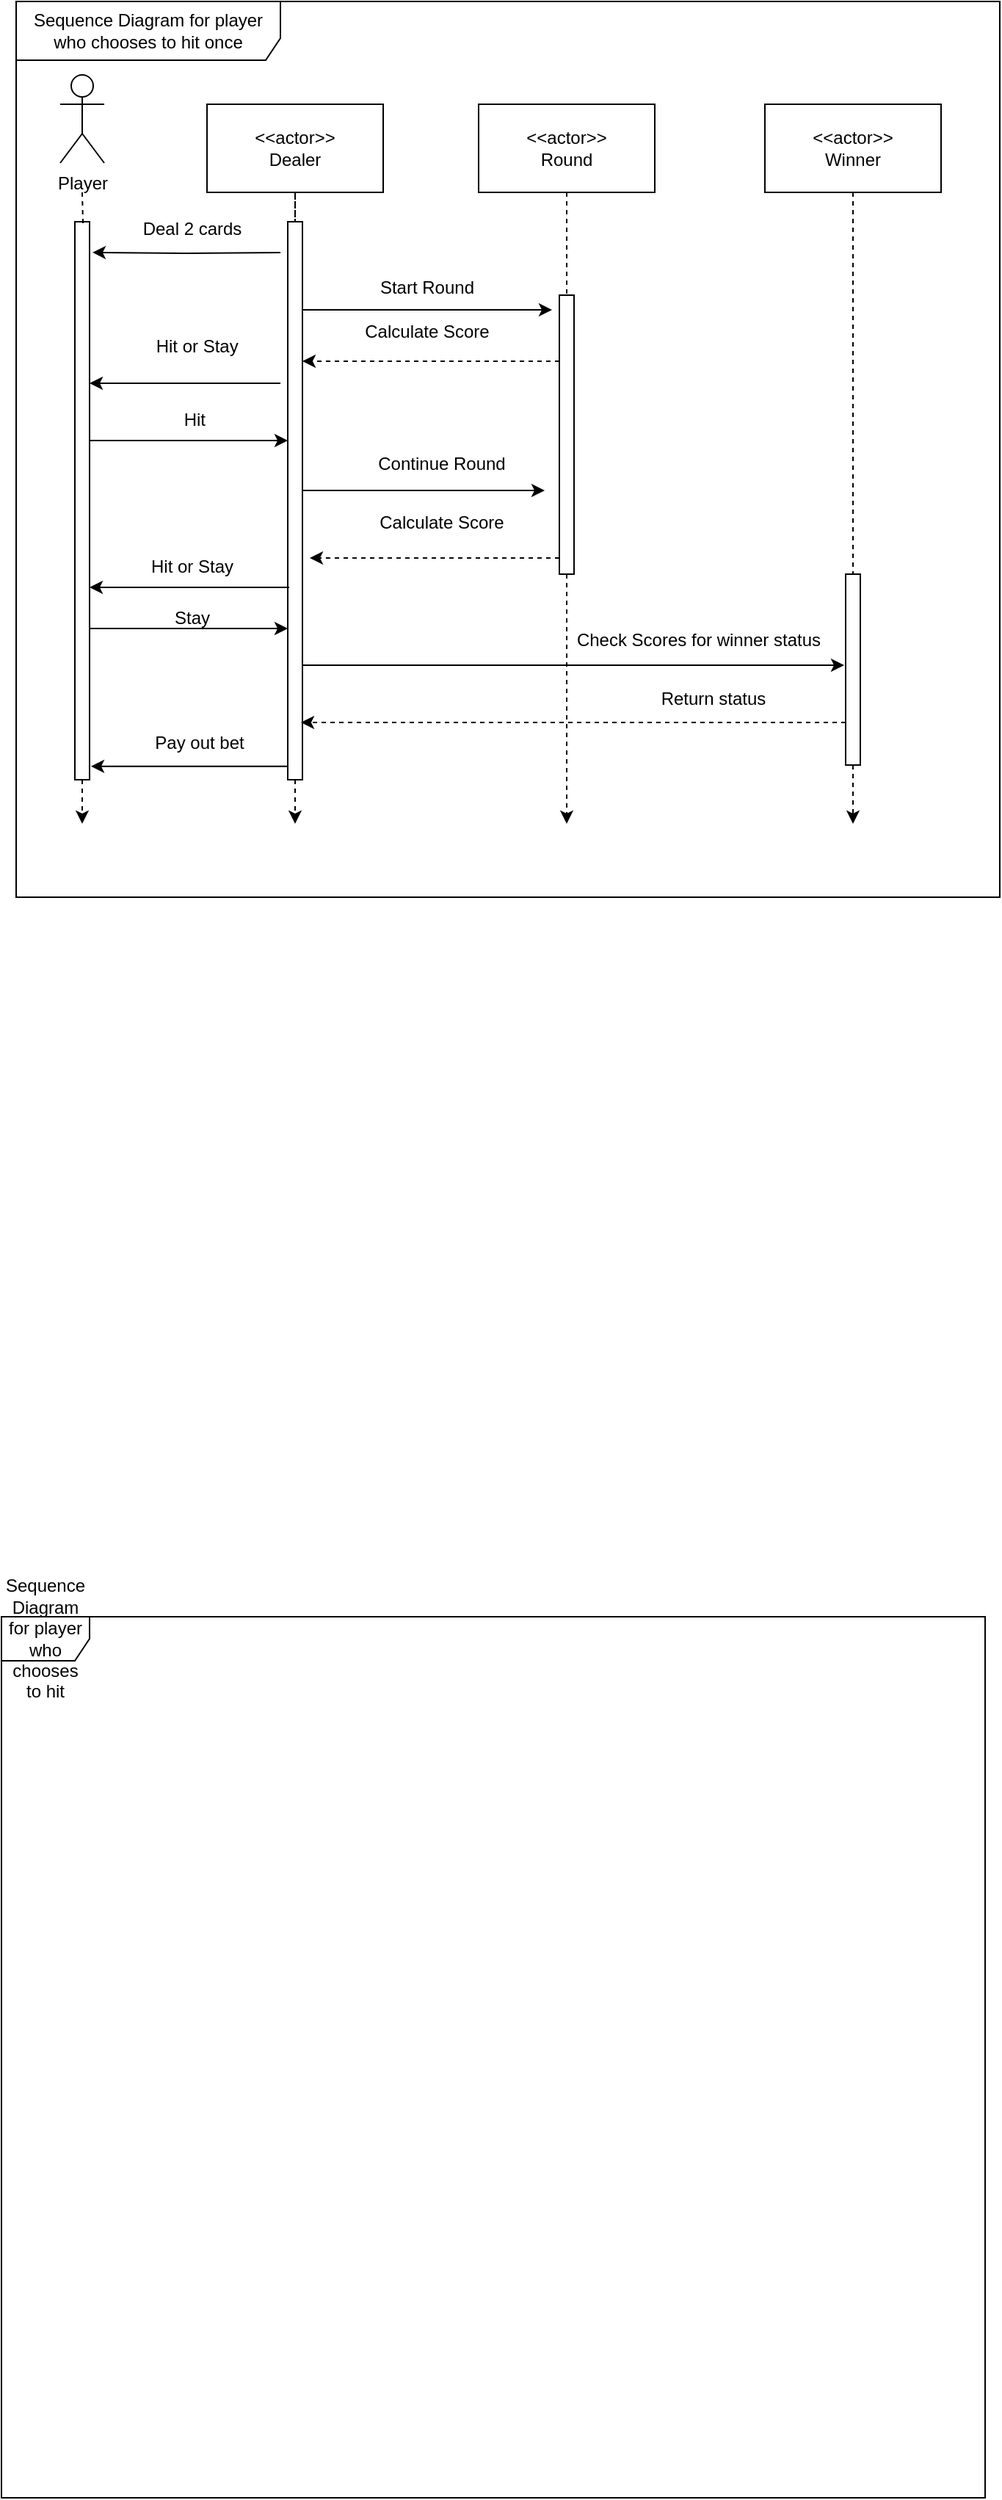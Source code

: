 <mxfile version="15.8.7" type="device"><diagram id="bURYIcMINTLYaPeF7UjU" name="Page-1"><mxGraphModel dx="1129" dy="852" grid="1" gridSize="10" guides="1" tooltips="1" connect="1" arrows="1" fold="1" page="1" pageScale="1" pageWidth="850" pageHeight="1100" math="0" shadow="0"><root><mxCell id="0"/><mxCell id="1" parent="0"/><mxCell id="k44Nwdz3pca7B_c4u2rX-49" style="edgeStyle=orthogonalEdgeStyle;rounded=0;orthogonalLoop=1;jettySize=auto;html=1;startArrow=none;startFill=0;endArrow=classic;endFill=1;dashed=1;" edge="1" parent="1" source="k44Nwdz3pca7B_c4u2rX-53"><mxGeometry relative="1" as="geometry"><mxPoint x="95" y="560" as="targetPoint"/><mxPoint x="95" y="130" as="sourcePoint"/></mxGeometry></mxCell><mxCell id="k44Nwdz3pca7B_c4u2rX-1" value="Player" style="shape=umlActor;verticalLabelPosition=bottom;verticalAlign=top;html=1;outlineConnect=0;" vertex="1" parent="1"><mxGeometry x="80" y="50" width="30" height="60" as="geometry"/></mxCell><mxCell id="k44Nwdz3pca7B_c4u2rX-48" style="edgeStyle=orthogonalEdgeStyle;rounded=0;orthogonalLoop=1;jettySize=auto;html=1;startArrow=none;startFill=0;endArrow=classic;endFill=1;dashed=1;" edge="1" parent="1" source="k44Nwdz3pca7B_c4u2rX-50"><mxGeometry relative="1" as="geometry"><mxPoint x="240" y="560" as="targetPoint"/></mxGeometry></mxCell><mxCell id="k44Nwdz3pca7B_c4u2rX-4" value="&amp;lt;&amp;lt;actor&amp;gt;&amp;gt;&lt;br&gt;Dealer" style="rounded=0;whiteSpace=wrap;html=1;" vertex="1" parent="1"><mxGeometry x="180" y="70" width="120" height="60" as="geometry"/></mxCell><mxCell id="k44Nwdz3pca7B_c4u2rX-39" style="edgeStyle=orthogonalEdgeStyle;rounded=0;orthogonalLoop=1;jettySize=auto;html=1;startArrow=none;startFill=0;endArrow=classic;endFill=1;dashed=1;" edge="1" parent="1" source="k44Nwdz3pca7B_c4u2rX-60"><mxGeometry relative="1" as="geometry"><mxPoint x="425" y="560" as="targetPoint"/></mxGeometry></mxCell><mxCell id="k44Nwdz3pca7B_c4u2rX-38" value="&amp;lt;&amp;lt;actor&amp;gt;&amp;gt;&lt;br&gt;Round" style="rounded=0;whiteSpace=wrap;html=1;" vertex="1" parent="1"><mxGeometry x="365" y="70" width="120" height="60" as="geometry"/></mxCell><mxCell id="k44Nwdz3pca7B_c4u2rX-55" style="edgeStyle=orthogonalEdgeStyle;rounded=0;orthogonalLoop=1;jettySize=auto;html=1;entryX=1.2;entryY=0.055;entryDx=0;entryDy=0;startArrow=none;startFill=0;endArrow=classic;endFill=1;entryPerimeter=0;" edge="1" parent="1" target="k44Nwdz3pca7B_c4u2rX-53"><mxGeometry relative="1" as="geometry"><mxPoint x="230" y="171" as="sourcePoint"/><Array as="points"/></mxGeometry></mxCell><mxCell id="k44Nwdz3pca7B_c4u2rX-73" style="edgeStyle=orthogonalEdgeStyle;rounded=0;orthogonalLoop=1;jettySize=auto;html=1;entryX=0.9;entryY=0.392;entryDx=0;entryDy=0;entryPerimeter=0;startArrow=classic;startFill=1;endArrow=none;endFill=0;" edge="1" parent="1" source="k44Nwdz3pca7B_c4u2rX-50" target="k44Nwdz3pca7B_c4u2rX-53"><mxGeometry relative="1" as="geometry"><Array as="points"><mxPoint x="210" y="299"/><mxPoint x="210" y="299"/></Array></mxGeometry></mxCell><mxCell id="k44Nwdz3pca7B_c4u2rX-80" style="edgeStyle=orthogonalEdgeStyle;rounded=0;orthogonalLoop=1;jettySize=auto;html=1;startArrow=none;startFill=0;endArrow=classic;endFill=1;" edge="1" parent="1" source="k44Nwdz3pca7B_c4u2rX-50"><mxGeometry relative="1" as="geometry"><mxPoint x="415" y="210" as="targetPoint"/><Array as="points"><mxPoint x="415" y="210"/></Array></mxGeometry></mxCell><mxCell id="k44Nwdz3pca7B_c4u2rX-88" style="edgeStyle=orthogonalEdgeStyle;rounded=0;orthogonalLoop=1;jettySize=auto;html=1;startArrow=none;startFill=0;endArrow=classic;endFill=1;" edge="1" parent="1" source="k44Nwdz3pca7B_c4u2rX-50"><mxGeometry relative="1" as="geometry"><mxPoint x="410" y="333" as="targetPoint"/><Array as="points"><mxPoint x="240" y="333"/><mxPoint x="240" y="333"/></Array></mxGeometry></mxCell><mxCell id="k44Nwdz3pca7B_c4u2rX-98" style="edgeStyle=orthogonalEdgeStyle;rounded=0;orthogonalLoop=1;jettySize=auto;html=1;startArrow=none;startFill=0;endArrow=classic;endFill=1;" edge="1" parent="1" source="k44Nwdz3pca7B_c4u2rX-50"><mxGeometry relative="1" as="geometry"><mxPoint x="614" y="452" as="targetPoint"/><Array as="points"><mxPoint x="310" y="452"/><mxPoint x="310" y="452"/></Array></mxGeometry></mxCell><mxCell id="k44Nwdz3pca7B_c4u2rX-103" style="edgeStyle=orthogonalEdgeStyle;rounded=0;orthogonalLoop=1;jettySize=auto;html=1;startArrow=none;startFill=0;endArrow=classic;endFill=1;entryX=1.1;entryY=0.976;entryDx=0;entryDy=0;entryPerimeter=0;" edge="1" parent="1" source="k44Nwdz3pca7B_c4u2rX-50" target="k44Nwdz3pca7B_c4u2rX-53"><mxGeometry relative="1" as="geometry"><mxPoint x="95" y="520" as="targetPoint"/><Array as="points"><mxPoint x="200" y="520"/></Array></mxGeometry></mxCell><mxCell id="k44Nwdz3pca7B_c4u2rX-50" value="" style="rounded=0;whiteSpace=wrap;html=1;" vertex="1" parent="1"><mxGeometry x="235" y="150" width="10" height="380" as="geometry"/></mxCell><mxCell id="k44Nwdz3pca7B_c4u2rX-51" value="" style="edgeStyle=orthogonalEdgeStyle;rounded=0;orthogonalLoop=1;jettySize=auto;html=1;startArrow=none;startFill=0;endArrow=none;endFill=1;dashed=1;" edge="1" parent="1" source="k44Nwdz3pca7B_c4u2rX-4" target="k44Nwdz3pca7B_c4u2rX-50"><mxGeometry relative="1" as="geometry"><mxPoint x="240" y="560" as="targetPoint"/><mxPoint x="240" y="130" as="sourcePoint"/></mxGeometry></mxCell><mxCell id="k44Nwdz3pca7B_c4u2rX-66" style="edgeStyle=orthogonalEdgeStyle;rounded=0;orthogonalLoop=1;jettySize=auto;html=1;startArrow=classic;startFill=1;endArrow=none;endFill=0;" edge="1" parent="1" source="k44Nwdz3pca7B_c4u2rX-53"><mxGeometry relative="1" as="geometry"><mxPoint x="230" y="260" as="targetPoint"/><Array as="points"><mxPoint x="130" y="260"/><mxPoint x="130" y="260"/></Array></mxGeometry></mxCell><mxCell id="k44Nwdz3pca7B_c4u2rX-78" style="edgeStyle=orthogonalEdgeStyle;rounded=0;orthogonalLoop=1;jettySize=auto;html=1;startArrow=classic;startFill=1;endArrow=none;endFill=0;" edge="1" parent="1" source="k44Nwdz3pca7B_c4u2rX-53"><mxGeometry relative="1" as="geometry"><mxPoint x="236" y="399" as="targetPoint"/><Array as="points"><mxPoint x="130" y="399"/><mxPoint x="130" y="399"/></Array></mxGeometry></mxCell><mxCell id="k44Nwdz3pca7B_c4u2rX-93" style="edgeStyle=orthogonalEdgeStyle;rounded=0;orthogonalLoop=1;jettySize=auto;html=1;startArrow=none;startFill=0;endArrow=classic;endFill=1;exitX=0.9;exitY=0.729;exitDx=0;exitDy=0;exitPerimeter=0;" edge="1" parent="1" source="k44Nwdz3pca7B_c4u2rX-53"><mxGeometry relative="1" as="geometry"><mxPoint x="235" y="427" as="targetPoint"/><Array as="points"><mxPoint x="235" y="427"/></Array></mxGeometry></mxCell><mxCell id="k44Nwdz3pca7B_c4u2rX-53" value="" style="rounded=0;whiteSpace=wrap;html=1;" vertex="1" parent="1"><mxGeometry x="90" y="150" width="10" height="380" as="geometry"/></mxCell><mxCell id="k44Nwdz3pca7B_c4u2rX-54" value="" style="edgeStyle=orthogonalEdgeStyle;rounded=0;orthogonalLoop=1;jettySize=auto;html=1;startArrow=none;startFill=0;endArrow=none;endFill=1;dashed=1;" edge="1" parent="1" target="k44Nwdz3pca7B_c4u2rX-53"><mxGeometry relative="1" as="geometry"><mxPoint x="95" y="560" as="targetPoint"/><mxPoint x="95" y="130" as="sourcePoint"/></mxGeometry></mxCell><mxCell id="k44Nwdz3pca7B_c4u2rX-56" value="Deal 2 cards" style="text;html=1;strokeColor=none;fillColor=none;align=center;verticalAlign=middle;whiteSpace=wrap;rounded=0;" vertex="1" parent="1"><mxGeometry x="110" y="140" width="120" height="30" as="geometry"/></mxCell><mxCell id="k44Nwdz3pca7B_c4u2rX-58" value="Calculate Score" style="text;html=1;strokeColor=none;fillColor=none;align=center;verticalAlign=middle;whiteSpace=wrap;rounded=0;" vertex="1" parent="1"><mxGeometry x="270" y="210" width="120" height="30" as="geometry"/></mxCell><mxCell id="k44Nwdz3pca7B_c4u2rX-92" style="edgeStyle=orthogonalEdgeStyle;rounded=0;orthogonalLoop=1;jettySize=auto;html=1;startArrow=none;startFill=0;endArrow=classic;endFill=1;dashed=1;" edge="1" parent="1" source="k44Nwdz3pca7B_c4u2rX-60"><mxGeometry relative="1" as="geometry"><mxPoint x="250" y="379" as="targetPoint"/><Array as="points"><mxPoint x="380" y="379"/><mxPoint x="380" y="379"/></Array></mxGeometry></mxCell><mxCell id="k44Nwdz3pca7B_c4u2rX-108" style="edgeStyle=orthogonalEdgeStyle;rounded=0;orthogonalLoop=1;jettySize=auto;html=1;entryX=1;entryY=0.25;entryDx=0;entryDy=0;startArrow=none;startFill=0;endArrow=classic;endFill=1;dashed=1;" edge="1" parent="1" source="k44Nwdz3pca7B_c4u2rX-60" target="k44Nwdz3pca7B_c4u2rX-50"><mxGeometry relative="1" as="geometry"><Array as="points"><mxPoint x="410" y="245"/><mxPoint x="410" y="245"/></Array></mxGeometry></mxCell><mxCell id="k44Nwdz3pca7B_c4u2rX-60" value="" style="rounded=0;whiteSpace=wrap;html=1;" vertex="1" parent="1"><mxGeometry x="420" y="200" width="10" height="190" as="geometry"/></mxCell><mxCell id="k44Nwdz3pca7B_c4u2rX-61" value="" style="edgeStyle=orthogonalEdgeStyle;rounded=0;orthogonalLoop=1;jettySize=auto;html=1;startArrow=none;startFill=0;endArrow=none;endFill=1;dashed=1;" edge="1" parent="1" source="k44Nwdz3pca7B_c4u2rX-38" target="k44Nwdz3pca7B_c4u2rX-60"><mxGeometry relative="1" as="geometry"><mxPoint x="425" y="560" as="targetPoint"/><mxPoint x="425" y="130" as="sourcePoint"/></mxGeometry></mxCell><mxCell id="k44Nwdz3pca7B_c4u2rX-64" value="Start Round" style="text;html=1;strokeColor=none;fillColor=none;align=center;verticalAlign=middle;whiteSpace=wrap;rounded=0;" vertex="1" parent="1"><mxGeometry x="270" y="180" width="120" height="30" as="geometry"/></mxCell><mxCell id="k44Nwdz3pca7B_c4u2rX-67" value="Hit or Stay&amp;nbsp;" style="text;html=1;strokeColor=none;fillColor=none;align=center;verticalAlign=middle;whiteSpace=wrap;rounded=0;" vertex="1" parent="1"><mxGeometry x="115" y="220" width="120" height="30" as="geometry"/></mxCell><mxCell id="k44Nwdz3pca7B_c4u2rX-77" value="Continue Round" style="text;html=1;strokeColor=none;fillColor=none;align=center;verticalAlign=middle;whiteSpace=wrap;rounded=0;" vertex="1" parent="1"><mxGeometry x="280" y="300" width="120" height="30" as="geometry"/></mxCell><mxCell id="k44Nwdz3pca7B_c4u2rX-79" value="Hit or Stay" style="text;html=1;strokeColor=none;fillColor=none;align=center;verticalAlign=middle;whiteSpace=wrap;rounded=0;" vertex="1" parent="1"><mxGeometry x="110" y="370" width="120" height="30" as="geometry"/></mxCell><mxCell id="k44Nwdz3pca7B_c4u2rX-95" style="edgeStyle=orthogonalEdgeStyle;rounded=0;orthogonalLoop=1;jettySize=auto;html=1;startArrow=none;startFill=0;endArrow=classic;endFill=1;dashed=1;" edge="1" parent="1" source="k44Nwdz3pca7B_c4u2rX-96"><mxGeometry relative="1" as="geometry"><mxPoint x="620" y="560" as="targetPoint"/></mxGeometry></mxCell><mxCell id="k44Nwdz3pca7B_c4u2rX-82" value="&amp;lt;&amp;lt;actor&amp;gt;&amp;gt;&lt;br&gt;Winner" style="rounded=0;whiteSpace=wrap;html=1;" vertex="1" parent="1"><mxGeometry x="560" y="70" width="120" height="60" as="geometry"/></mxCell><mxCell id="k44Nwdz3pca7B_c4u2rX-86" value="Hit&amp;nbsp;&amp;nbsp;" style="text;html=1;strokeColor=none;fillColor=none;align=center;verticalAlign=middle;whiteSpace=wrap;rounded=0;" vertex="1" parent="1"><mxGeometry x="115" y="270" width="120" height="30" as="geometry"/></mxCell><mxCell id="k44Nwdz3pca7B_c4u2rX-90" value="Calculate Score" style="text;html=1;strokeColor=none;fillColor=none;align=center;verticalAlign=middle;whiteSpace=wrap;rounded=0;" vertex="1" parent="1"><mxGeometry x="280" y="340" width="120" height="30" as="geometry"/></mxCell><mxCell id="k44Nwdz3pca7B_c4u2rX-94" value="Stay" style="text;html=1;strokeColor=none;fillColor=none;align=center;verticalAlign=middle;whiteSpace=wrap;rounded=0;" vertex="1" parent="1"><mxGeometry x="130" y="410" width="80" height="20" as="geometry"/></mxCell><mxCell id="k44Nwdz3pca7B_c4u2rX-101" style="edgeStyle=orthogonalEdgeStyle;rounded=0;orthogonalLoop=1;jettySize=auto;html=1;dashed=1;startArrow=none;startFill=0;endArrow=classic;endFill=1;" edge="1" parent="1" source="k44Nwdz3pca7B_c4u2rX-96"><mxGeometry relative="1" as="geometry"><mxPoint x="244" y="491" as="targetPoint"/><Array as="points"><mxPoint x="520" y="491"/><mxPoint x="520" y="491"/></Array></mxGeometry></mxCell><mxCell id="k44Nwdz3pca7B_c4u2rX-96" value="" style="rounded=0;whiteSpace=wrap;html=1;" vertex="1" parent="1"><mxGeometry x="615" y="390" width="10" height="130" as="geometry"/></mxCell><mxCell id="k44Nwdz3pca7B_c4u2rX-97" value="" style="edgeStyle=orthogonalEdgeStyle;rounded=0;orthogonalLoop=1;jettySize=auto;html=1;startArrow=none;startFill=0;endArrow=none;endFill=1;dashed=1;" edge="1" parent="1" source="k44Nwdz3pca7B_c4u2rX-82" target="k44Nwdz3pca7B_c4u2rX-96"><mxGeometry relative="1" as="geometry"><mxPoint x="620" y="560" as="targetPoint"/><mxPoint x="620" y="130" as="sourcePoint"/></mxGeometry></mxCell><mxCell id="k44Nwdz3pca7B_c4u2rX-99" value="Check Scores for winner status" style="text;html=1;strokeColor=none;fillColor=none;align=center;verticalAlign=middle;whiteSpace=wrap;rounded=0;" vertex="1" parent="1"><mxGeometry x="430" y="410" width="170" height="50" as="geometry"/></mxCell><mxCell id="k44Nwdz3pca7B_c4u2rX-102" value="Return status" style="text;html=1;strokeColor=none;fillColor=none;align=center;verticalAlign=middle;whiteSpace=wrap;rounded=0;" vertex="1" parent="1"><mxGeometry x="440" y="450" width="170" height="50" as="geometry"/></mxCell><mxCell id="k44Nwdz3pca7B_c4u2rX-104" value="Pay out bet" style="text;html=1;strokeColor=none;fillColor=none;align=center;verticalAlign=middle;whiteSpace=wrap;rounded=0;" vertex="1" parent="1"><mxGeometry x="115" y="490" width="120" height="30" as="geometry"/></mxCell><mxCell id="k44Nwdz3pca7B_c4u2rX-106" value="Sequence Diagram for player who chooses to hit" style="shape=umlFrame;whiteSpace=wrap;html=1;" vertex="1" parent="1"><mxGeometry x="40" y="1100" width="670" height="600" as="geometry"/></mxCell><mxCell id="k44Nwdz3pca7B_c4u2rX-107" value="Sequence Diagram for player who chooses to hit once" style="shape=umlFrame;whiteSpace=wrap;html=1;width=180;height=40;" vertex="1" parent="1"><mxGeometry x="50" width="670" height="610" as="geometry"/></mxCell></root></mxGraphModel></diagram></mxfile>